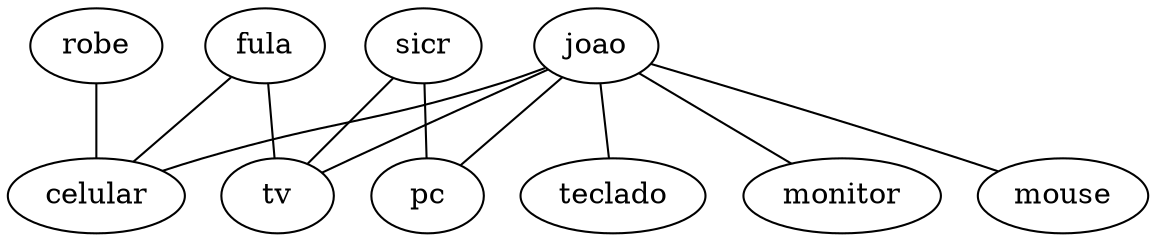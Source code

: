 strict graph G{
    joao [tipo=c];
    fula [tipo=c];
    sicr [tipo=c];
    robe [tipo=c];

    celular[tipo=p];
    tv[tipo=p];
    pc[tipo=p];
    teclado[tipo=p];
    monitor[tipo=p];
    mouse[tipo=p];

    joao -- celular;
    joao -- tv;
    joao -- pc;
    joao -- mouse;
    joao -- teclado;
    joao -- monitor;
    fula -- celular;
    fula -- tv;
    sicr -- pc;
    sicr -- tv;
    robe -- celular;
}

